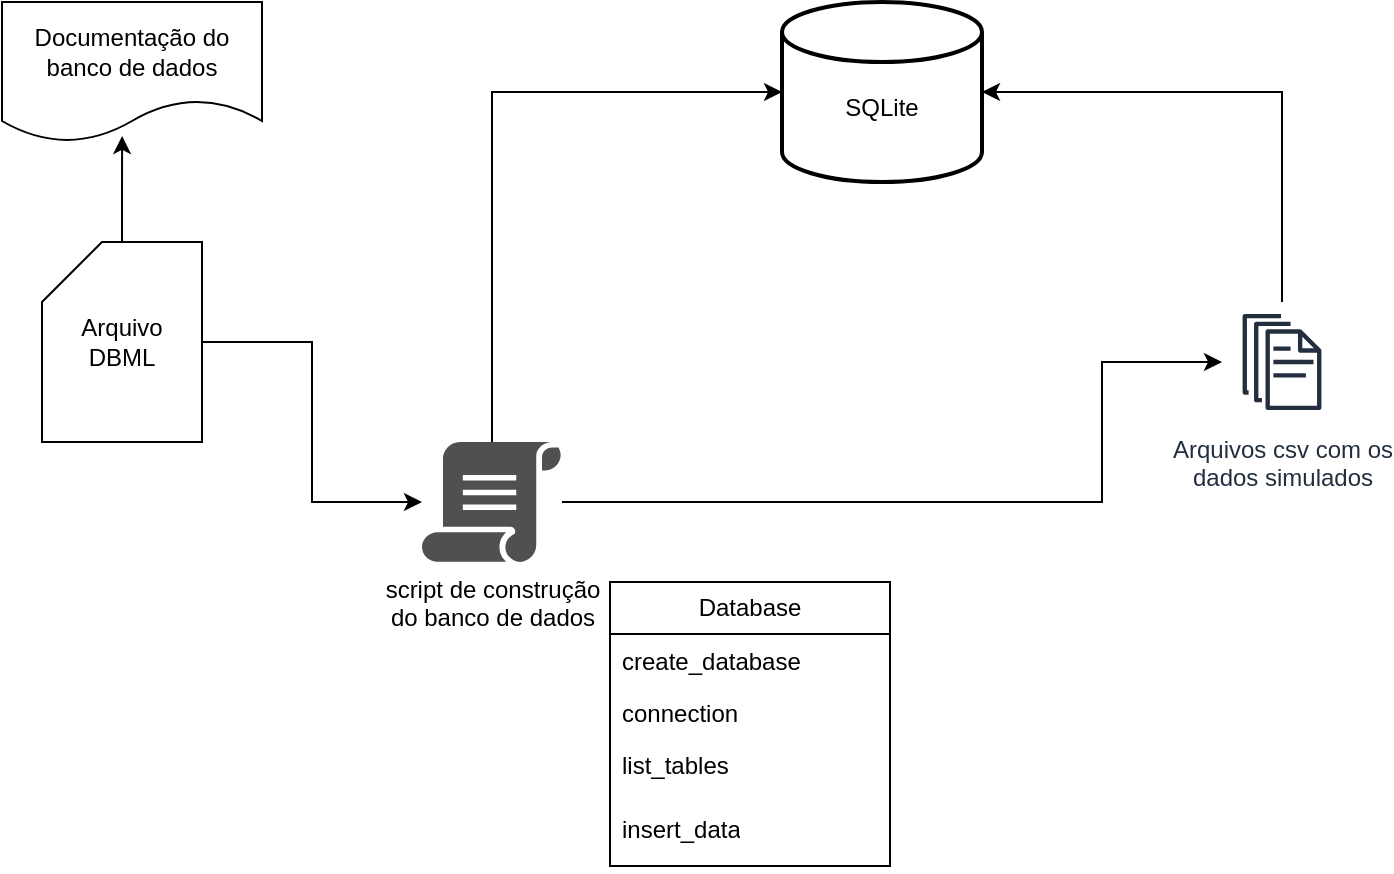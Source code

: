 <mxfile version="21.6.2" type="device">
  <diagram name="Página-1" id="BwANNkHcvyUyTeSPv78v">
    <mxGraphModel dx="954" dy="619" grid="1" gridSize="10" guides="1" tooltips="1" connect="1" arrows="1" fold="1" page="1" pageScale="1" pageWidth="827" pageHeight="1169" math="0" shadow="0">
      <root>
        <mxCell id="0" />
        <mxCell id="1" parent="0" />
        <mxCell id="DNJKY25j3gg6kxP67qaG-7" style="edgeStyle=orthogonalEdgeStyle;rounded=0;orthogonalLoop=1;jettySize=auto;html=1;" edge="1" parent="1" source="DNJKY25j3gg6kxP67qaG-1" target="DNJKY25j3gg6kxP67qaG-6">
          <mxGeometry relative="1" as="geometry" />
        </mxCell>
        <mxCell id="DNJKY25j3gg6kxP67qaG-9" style="edgeStyle=orthogonalEdgeStyle;rounded=0;orthogonalLoop=1;jettySize=auto;html=1;entryX=0.462;entryY=0.957;entryDx=0;entryDy=0;entryPerimeter=0;" edge="1" parent="1" source="DNJKY25j3gg6kxP67qaG-1" target="DNJKY25j3gg6kxP67qaG-8">
          <mxGeometry relative="1" as="geometry" />
        </mxCell>
        <mxCell id="DNJKY25j3gg6kxP67qaG-1" value="Arquivo&lt;br&gt;DBML" style="shape=card;whiteSpace=wrap;html=1;" vertex="1" parent="1">
          <mxGeometry x="60" y="180" width="80" height="100" as="geometry" />
        </mxCell>
        <mxCell id="DNJKY25j3gg6kxP67qaG-3" value="&lt;br&gt;SQLite" style="strokeWidth=2;html=1;shape=mxgraph.flowchart.database;whiteSpace=wrap;" vertex="1" parent="1">
          <mxGeometry x="430" y="60" width="100" height="90" as="geometry" />
        </mxCell>
        <mxCell id="DNJKY25j3gg6kxP67qaG-14" style="edgeStyle=orthogonalEdgeStyle;rounded=0;orthogonalLoop=1;jettySize=auto;html=1;entryX=0;entryY=0.5;entryDx=0;entryDy=0;entryPerimeter=0;" edge="1" parent="1" source="DNJKY25j3gg6kxP67qaG-6" target="DNJKY25j3gg6kxP67qaG-3">
          <mxGeometry relative="1" as="geometry">
            <Array as="points">
              <mxPoint x="285" y="105" />
            </Array>
          </mxGeometry>
        </mxCell>
        <mxCell id="DNJKY25j3gg6kxP67qaG-16" style="edgeStyle=orthogonalEdgeStyle;rounded=0;orthogonalLoop=1;jettySize=auto;html=1;" edge="1" parent="1" source="DNJKY25j3gg6kxP67qaG-6" target="DNJKY25j3gg6kxP67qaG-12">
          <mxGeometry relative="1" as="geometry">
            <Array as="points">
              <mxPoint x="590" y="310" />
              <mxPoint x="590" y="240" />
            </Array>
          </mxGeometry>
        </mxCell>
        <mxCell id="DNJKY25j3gg6kxP67qaG-6" value="script de construção &lt;br&gt;do banco de dados" style="sketch=0;pointerEvents=1;shadow=0;dashed=0;html=1;strokeColor=none;fillColor=#505050;labelPosition=center;verticalLabelPosition=bottom;verticalAlign=top;outlineConnect=0;align=center;shape=mxgraph.office.concepts.script;" vertex="1" parent="1">
          <mxGeometry x="250" y="280" width="70" height="60" as="geometry" />
        </mxCell>
        <mxCell id="DNJKY25j3gg6kxP67qaG-8" value="Documentação do banco de dados" style="shape=document;whiteSpace=wrap;html=1;boundedLbl=1;" vertex="1" parent="1">
          <mxGeometry x="40" y="60" width="130" height="70" as="geometry" />
        </mxCell>
        <mxCell id="DNJKY25j3gg6kxP67qaG-15" style="edgeStyle=orthogonalEdgeStyle;rounded=0;orthogonalLoop=1;jettySize=auto;html=1;entryX=1;entryY=0.5;entryDx=0;entryDy=0;entryPerimeter=0;" edge="1" parent="1" source="DNJKY25j3gg6kxP67qaG-12" target="DNJKY25j3gg6kxP67qaG-3">
          <mxGeometry relative="1" as="geometry">
            <Array as="points">
              <mxPoint x="680" y="105" />
            </Array>
          </mxGeometry>
        </mxCell>
        <mxCell id="DNJKY25j3gg6kxP67qaG-12" value="Arquivos csv com os &lt;br&gt;dados simulados" style="sketch=0;outlineConnect=0;fontColor=#232F3E;gradientColor=none;strokeColor=#232F3E;fillColor=#ffffff;dashed=0;verticalLabelPosition=bottom;verticalAlign=top;align=center;html=1;fontSize=12;fontStyle=0;aspect=fixed;shape=mxgraph.aws4.resourceIcon;resIcon=mxgraph.aws4.documents;" vertex="1" parent="1">
          <mxGeometry x="650" y="210" width="60" height="60" as="geometry" />
        </mxCell>
        <mxCell id="DNJKY25j3gg6kxP67qaG-19" value="Database" style="swimlane;fontStyle=0;childLayout=stackLayout;horizontal=1;startSize=26;fillColor=none;horizontalStack=0;resizeParent=1;resizeParentMax=0;resizeLast=0;collapsible=1;marginBottom=0;whiteSpace=wrap;html=1;" vertex="1" parent="1">
          <mxGeometry x="344" y="350" width="140" height="142" as="geometry" />
        </mxCell>
        <mxCell id="DNJKY25j3gg6kxP67qaG-20" value="create_database" style="text;strokeColor=none;fillColor=none;align=left;verticalAlign=top;spacingLeft=4;spacingRight=4;overflow=hidden;rotatable=0;points=[[0,0.5],[1,0.5]];portConstraint=eastwest;whiteSpace=wrap;html=1;" vertex="1" parent="DNJKY25j3gg6kxP67qaG-19">
          <mxGeometry y="26" width="140" height="26" as="geometry" />
        </mxCell>
        <mxCell id="DNJKY25j3gg6kxP67qaG-21" value="connection" style="text;strokeColor=none;fillColor=none;align=left;verticalAlign=top;spacingLeft=4;spacingRight=4;overflow=hidden;rotatable=0;points=[[0,0.5],[1,0.5]];portConstraint=eastwest;whiteSpace=wrap;html=1;" vertex="1" parent="DNJKY25j3gg6kxP67qaG-19">
          <mxGeometry y="52" width="140" height="26" as="geometry" />
        </mxCell>
        <mxCell id="DNJKY25j3gg6kxP67qaG-22" value="list_tables" style="text;strokeColor=none;fillColor=none;align=left;verticalAlign=top;spacingLeft=4;spacingRight=4;overflow=hidden;rotatable=0;points=[[0,0.5],[1,0.5]];portConstraint=eastwest;whiteSpace=wrap;html=1;" vertex="1" parent="DNJKY25j3gg6kxP67qaG-19">
          <mxGeometry y="78" width="140" height="32" as="geometry" />
        </mxCell>
        <mxCell id="DNJKY25j3gg6kxP67qaG-23" value="insert_data" style="text;strokeColor=none;fillColor=none;align=left;verticalAlign=top;spacingLeft=4;spacingRight=4;overflow=hidden;rotatable=0;points=[[0,0.5],[1,0.5]];portConstraint=eastwest;whiteSpace=wrap;html=1;" vertex="1" parent="DNJKY25j3gg6kxP67qaG-19">
          <mxGeometry y="110" width="140" height="32" as="geometry" />
        </mxCell>
      </root>
    </mxGraphModel>
  </diagram>
</mxfile>
